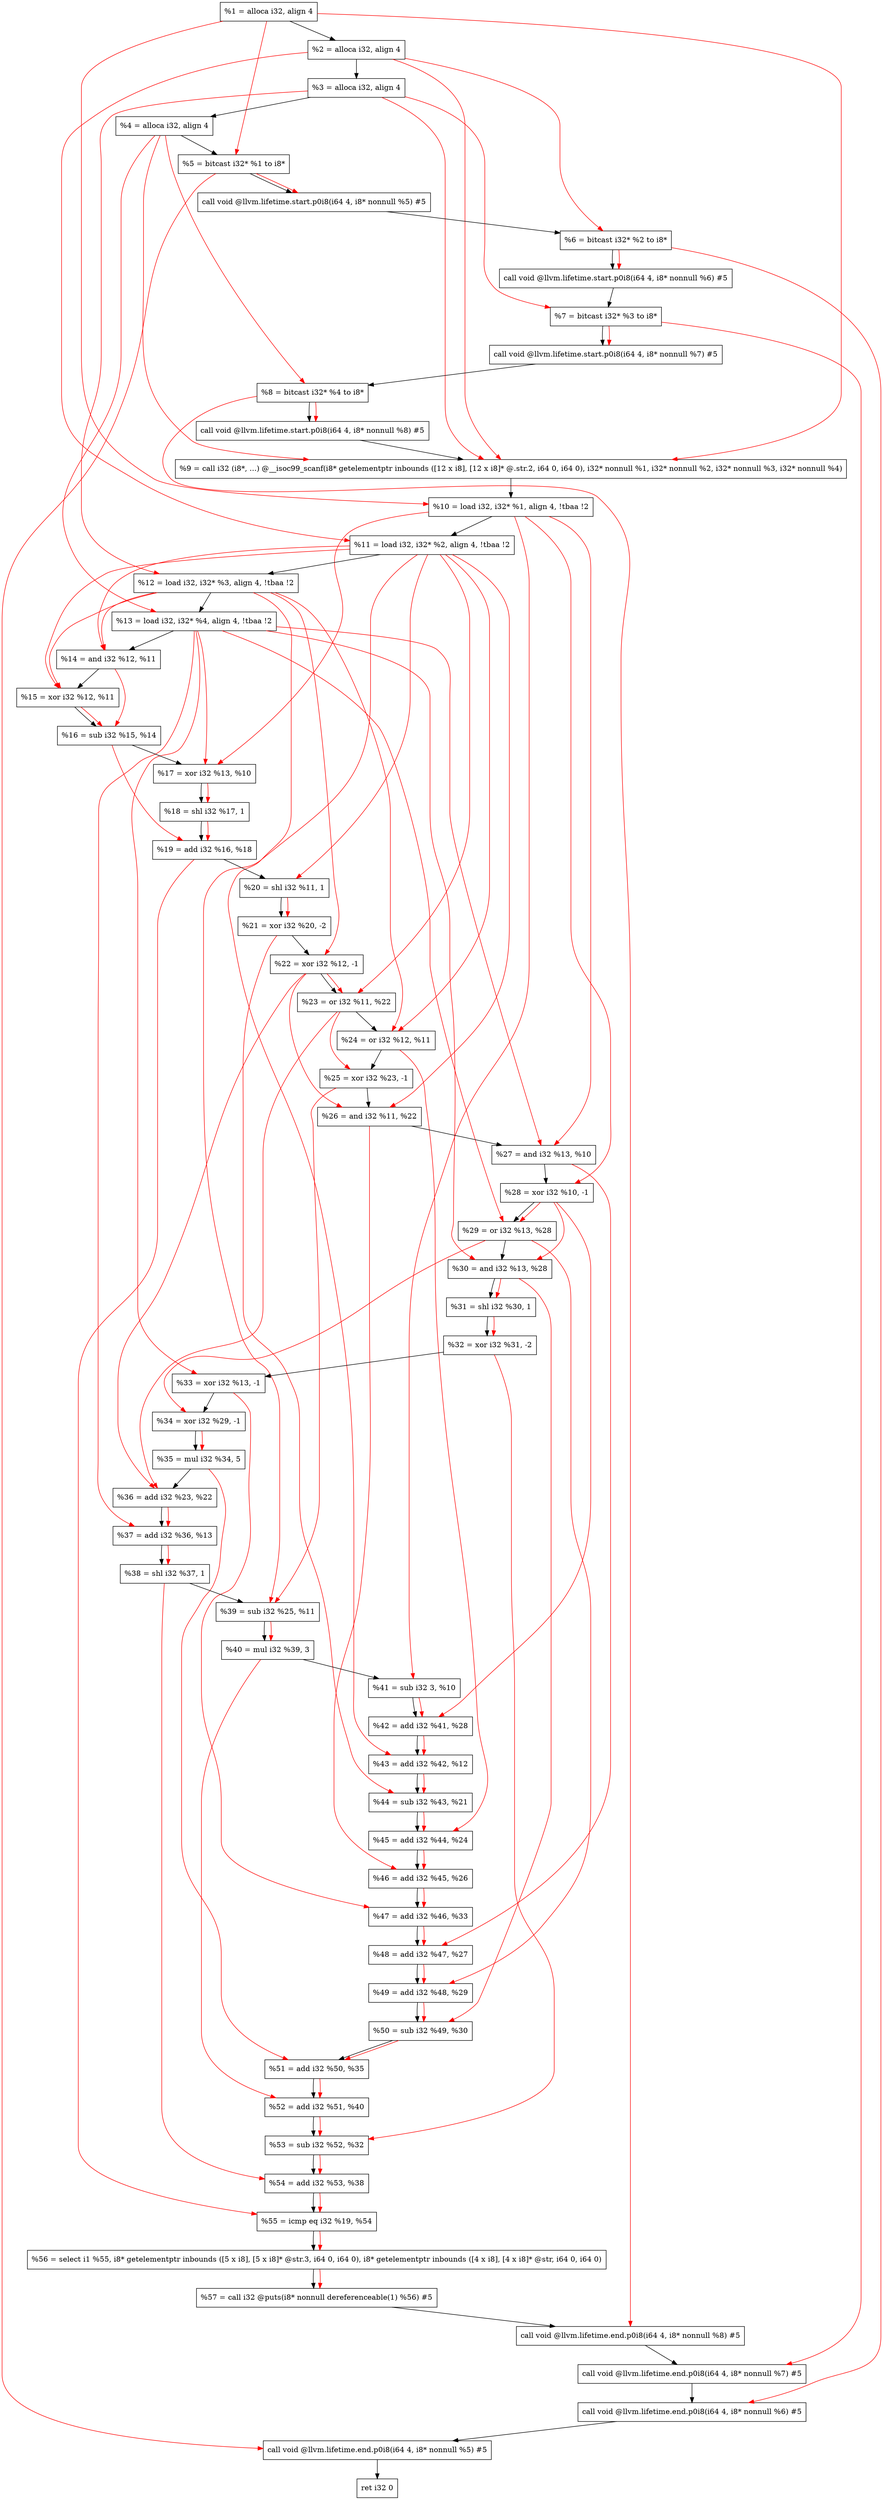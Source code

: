digraph "DFG for'main' function" {
	Node0x1546cf8[shape=record, label="  %1 = alloca i32, align 4"];
	Node0x1546d78[shape=record, label="  %2 = alloca i32, align 4"];
	Node0x1546e08[shape=record, label="  %3 = alloca i32, align 4"];
	Node0x1546e68[shape=record, label="  %4 = alloca i32, align 4"];
	Node0x1546f18[shape=record, label="  %5 = bitcast i32* %1 to i8*"];
	Node0x1547348[shape=record, label="  call void @llvm.lifetime.start.p0i8(i64 4, i8* nonnull %5) #5"];
	Node0x1547428[shape=record, label="  %6 = bitcast i32* %2 to i8*"];
	Node0x1547528[shape=record, label="  call void @llvm.lifetime.start.p0i8(i64 4, i8* nonnull %6) #5"];
	Node0x15475e8[shape=record, label="  %7 = bitcast i32* %3 to i8*"];
	Node0x1547698[shape=record, label="  call void @llvm.lifetime.start.p0i8(i64 4, i8* nonnull %7) #5"];
	Node0x1547758[shape=record, label="  %8 = bitcast i32* %4 to i8*"];
	Node0x1547808[shape=record, label="  call void @llvm.lifetime.start.p0i8(i64 4, i8* nonnull %8) #5"];
	Node0x1541ba0[shape=record, label="  %9 = call i32 (i8*, ...) @__isoc99_scanf(i8* getelementptr inbounds ([12 x i8], [12 x i8]* @.str.2, i64 0, i64 0), i32* nonnull %1, i32* nonnull %2, i32* nonnull %3, i32* nonnull %4)"];
	Node0x1547a08[shape=record, label="  %10 = load i32, i32* %1, align 4, !tbaa !2"];
	Node0x1548978[shape=record, label="  %11 = load i32, i32* %2, align 4, !tbaa !2"];
	Node0x1548fe8[shape=record, label="  %12 = load i32, i32* %3, align 4, !tbaa !2"];
	Node0x1549048[shape=record, label="  %13 = load i32, i32* %4, align 4, !tbaa !2"];
	Node0x15490c0[shape=record, label="  %14 = and i32 %12, %11"];
	Node0x1549130[shape=record, label="  %15 = xor i32 %12, %11"];
	Node0x15491a0[shape=record, label="  %16 = sub i32 %15, %14"];
	Node0x1549210[shape=record, label="  %17 = xor i32 %13, %10"];
	Node0x1549280[shape=record, label="  %18 = shl i32 %17, 1"];
	Node0x15492f0[shape=record, label="  %19 = add i32 %16, %18"];
	Node0x1549360[shape=record, label="  %20 = shl i32 %11, 1"];
	Node0x15493d0[shape=record, label="  %21 = xor i32 %20, -2"];
	Node0x1549440[shape=record, label="  %22 = xor i32 %12, -1"];
	Node0x15494b0[shape=record, label="  %23 = or i32 %11, %22"];
	Node0x1549520[shape=record, label="  %24 = or i32 %12, %11"];
	Node0x1549590[shape=record, label="  %25 = xor i32 %23, -1"];
	Node0x1549600[shape=record, label="  %26 = and i32 %11, %22"];
	Node0x1549670[shape=record, label="  %27 = and i32 %13, %10"];
	Node0x15496e0[shape=record, label="  %28 = xor i32 %10, -1"];
	Node0x1549750[shape=record, label="  %29 = or i32 %13, %28"];
	Node0x15497c0[shape=record, label="  %30 = and i32 %13, %28"];
	Node0x1549830[shape=record, label="  %31 = shl i32 %30, 1"];
	Node0x15498a0[shape=record, label="  %32 = xor i32 %31, -2"];
	Node0x1549910[shape=record, label="  %33 = xor i32 %13, -1"];
	Node0x1549980[shape=record, label="  %34 = xor i32 %29, -1"];
	Node0x15499f0[shape=record, label="  %35 = mul i32 %34, 5"];
	Node0x1549a60[shape=record, label="  %36 = add i32 %23, %22"];
	Node0x1549ad0[shape=record, label="  %37 = add i32 %36, %13"];
	Node0x1549b40[shape=record, label="  %38 = shl i32 %37, 1"];
	Node0x1549bb0[shape=record, label="  %39 = sub i32 %25, %11"];
	Node0x1549c20[shape=record, label="  %40 = mul i32 %39, 3"];
	Node0x1549c90[shape=record, label="  %41 = sub i32 3, %10"];
	Node0x1549d00[shape=record, label="  %42 = add i32 %41, %28"];
	Node0x1549d70[shape=record, label="  %43 = add i32 %42, %12"];
	Node0x1549de0[shape=record, label="  %44 = sub i32 %43, %21"];
	Node0x1549e50[shape=record, label="  %45 = add i32 %44, %24"];
	Node0x1549ec0[shape=record, label="  %46 = add i32 %45, %26"];
	Node0x1549f30[shape=record, label="  %47 = add i32 %46, %33"];
	Node0x1549fa0[shape=record, label="  %48 = add i32 %47, %27"];
	Node0x154a010[shape=record, label="  %49 = add i32 %48, %29"];
	Node0x154a080[shape=record, label="  %50 = sub i32 %49, %30"];
	Node0x154a0f0[shape=record, label="  %51 = add i32 %50, %35"];
	Node0x154a160[shape=record, label="  %52 = add i32 %51, %40"];
	Node0x154a1d0[shape=record, label="  %53 = sub i32 %52, %32"];
	Node0x154a240[shape=record, label="  %54 = add i32 %53, %38"];
	Node0x154a2b0[shape=record, label="  %55 = icmp eq i32 %19, %54"];
	Node0x14e68b8[shape=record, label="  %56 = select i1 %55, i8* getelementptr inbounds ([5 x i8], [5 x i8]* @str.3, i64 0, i64 0), i8* getelementptr inbounds ([4 x i8], [4 x i8]* @str, i64 0, i64 0)"];
	Node0x154a340[shape=record, label="  %57 = call i32 @puts(i8* nonnull dereferenceable(1) %56) #5"];
	Node0x154a5e8[shape=record, label="  call void @llvm.lifetime.end.p0i8(i64 4, i8* nonnull %8) #5"];
	Node0x154a748[shape=record, label="  call void @llvm.lifetime.end.p0i8(i64 4, i8* nonnull %7) #5"];
	Node0x154a858[shape=record, label="  call void @llvm.lifetime.end.p0i8(i64 4, i8* nonnull %6) #5"];
	Node0x154a968[shape=record, label="  call void @llvm.lifetime.end.p0i8(i64 4, i8* nonnull %5) #5"];
	Node0x154aa28[shape=record, label="  ret i32 0"];
	Node0x1546cf8 -> Node0x1546d78;
	Node0x1546d78 -> Node0x1546e08;
	Node0x1546e08 -> Node0x1546e68;
	Node0x1546e68 -> Node0x1546f18;
	Node0x1546f18 -> Node0x1547348;
	Node0x1547348 -> Node0x1547428;
	Node0x1547428 -> Node0x1547528;
	Node0x1547528 -> Node0x15475e8;
	Node0x15475e8 -> Node0x1547698;
	Node0x1547698 -> Node0x1547758;
	Node0x1547758 -> Node0x1547808;
	Node0x1547808 -> Node0x1541ba0;
	Node0x1541ba0 -> Node0x1547a08;
	Node0x1547a08 -> Node0x1548978;
	Node0x1548978 -> Node0x1548fe8;
	Node0x1548fe8 -> Node0x1549048;
	Node0x1549048 -> Node0x15490c0;
	Node0x15490c0 -> Node0x1549130;
	Node0x1549130 -> Node0x15491a0;
	Node0x15491a0 -> Node0x1549210;
	Node0x1549210 -> Node0x1549280;
	Node0x1549280 -> Node0x15492f0;
	Node0x15492f0 -> Node0x1549360;
	Node0x1549360 -> Node0x15493d0;
	Node0x15493d0 -> Node0x1549440;
	Node0x1549440 -> Node0x15494b0;
	Node0x15494b0 -> Node0x1549520;
	Node0x1549520 -> Node0x1549590;
	Node0x1549590 -> Node0x1549600;
	Node0x1549600 -> Node0x1549670;
	Node0x1549670 -> Node0x15496e0;
	Node0x15496e0 -> Node0x1549750;
	Node0x1549750 -> Node0x15497c0;
	Node0x15497c0 -> Node0x1549830;
	Node0x1549830 -> Node0x15498a0;
	Node0x15498a0 -> Node0x1549910;
	Node0x1549910 -> Node0x1549980;
	Node0x1549980 -> Node0x15499f0;
	Node0x15499f0 -> Node0x1549a60;
	Node0x1549a60 -> Node0x1549ad0;
	Node0x1549ad0 -> Node0x1549b40;
	Node0x1549b40 -> Node0x1549bb0;
	Node0x1549bb0 -> Node0x1549c20;
	Node0x1549c20 -> Node0x1549c90;
	Node0x1549c90 -> Node0x1549d00;
	Node0x1549d00 -> Node0x1549d70;
	Node0x1549d70 -> Node0x1549de0;
	Node0x1549de0 -> Node0x1549e50;
	Node0x1549e50 -> Node0x1549ec0;
	Node0x1549ec0 -> Node0x1549f30;
	Node0x1549f30 -> Node0x1549fa0;
	Node0x1549fa0 -> Node0x154a010;
	Node0x154a010 -> Node0x154a080;
	Node0x154a080 -> Node0x154a0f0;
	Node0x154a0f0 -> Node0x154a160;
	Node0x154a160 -> Node0x154a1d0;
	Node0x154a1d0 -> Node0x154a240;
	Node0x154a240 -> Node0x154a2b0;
	Node0x154a2b0 -> Node0x14e68b8;
	Node0x14e68b8 -> Node0x154a340;
	Node0x154a340 -> Node0x154a5e8;
	Node0x154a5e8 -> Node0x154a748;
	Node0x154a748 -> Node0x154a858;
	Node0x154a858 -> Node0x154a968;
	Node0x154a968 -> Node0x154aa28;
edge [color=red]
	Node0x1546cf8 -> Node0x1546f18;
	Node0x1546f18 -> Node0x1547348;
	Node0x1546d78 -> Node0x1547428;
	Node0x1547428 -> Node0x1547528;
	Node0x1546e08 -> Node0x15475e8;
	Node0x15475e8 -> Node0x1547698;
	Node0x1546e68 -> Node0x1547758;
	Node0x1547758 -> Node0x1547808;
	Node0x1546cf8 -> Node0x1541ba0;
	Node0x1546d78 -> Node0x1541ba0;
	Node0x1546e08 -> Node0x1541ba0;
	Node0x1546e68 -> Node0x1541ba0;
	Node0x1546cf8 -> Node0x1547a08;
	Node0x1546d78 -> Node0x1548978;
	Node0x1546e08 -> Node0x1548fe8;
	Node0x1546e68 -> Node0x1549048;
	Node0x1548fe8 -> Node0x15490c0;
	Node0x1548978 -> Node0x15490c0;
	Node0x1548fe8 -> Node0x1549130;
	Node0x1548978 -> Node0x1549130;
	Node0x1549130 -> Node0x15491a0;
	Node0x15490c0 -> Node0x15491a0;
	Node0x1549048 -> Node0x1549210;
	Node0x1547a08 -> Node0x1549210;
	Node0x1549210 -> Node0x1549280;
	Node0x15491a0 -> Node0x15492f0;
	Node0x1549280 -> Node0x15492f0;
	Node0x1548978 -> Node0x1549360;
	Node0x1549360 -> Node0x15493d0;
	Node0x1548fe8 -> Node0x1549440;
	Node0x1548978 -> Node0x15494b0;
	Node0x1549440 -> Node0x15494b0;
	Node0x1548fe8 -> Node0x1549520;
	Node0x1548978 -> Node0x1549520;
	Node0x15494b0 -> Node0x1549590;
	Node0x1548978 -> Node0x1549600;
	Node0x1549440 -> Node0x1549600;
	Node0x1549048 -> Node0x1549670;
	Node0x1547a08 -> Node0x1549670;
	Node0x1547a08 -> Node0x15496e0;
	Node0x1549048 -> Node0x1549750;
	Node0x15496e0 -> Node0x1549750;
	Node0x1549048 -> Node0x15497c0;
	Node0x15496e0 -> Node0x15497c0;
	Node0x15497c0 -> Node0x1549830;
	Node0x1549830 -> Node0x15498a0;
	Node0x1549048 -> Node0x1549910;
	Node0x1549750 -> Node0x1549980;
	Node0x1549980 -> Node0x15499f0;
	Node0x15494b0 -> Node0x1549a60;
	Node0x1549440 -> Node0x1549a60;
	Node0x1549a60 -> Node0x1549ad0;
	Node0x1549048 -> Node0x1549ad0;
	Node0x1549ad0 -> Node0x1549b40;
	Node0x1549590 -> Node0x1549bb0;
	Node0x1548978 -> Node0x1549bb0;
	Node0x1549bb0 -> Node0x1549c20;
	Node0x1547a08 -> Node0x1549c90;
	Node0x1549c90 -> Node0x1549d00;
	Node0x15496e0 -> Node0x1549d00;
	Node0x1549d00 -> Node0x1549d70;
	Node0x1548fe8 -> Node0x1549d70;
	Node0x1549d70 -> Node0x1549de0;
	Node0x15493d0 -> Node0x1549de0;
	Node0x1549de0 -> Node0x1549e50;
	Node0x1549520 -> Node0x1549e50;
	Node0x1549e50 -> Node0x1549ec0;
	Node0x1549600 -> Node0x1549ec0;
	Node0x1549ec0 -> Node0x1549f30;
	Node0x1549910 -> Node0x1549f30;
	Node0x1549f30 -> Node0x1549fa0;
	Node0x1549670 -> Node0x1549fa0;
	Node0x1549fa0 -> Node0x154a010;
	Node0x1549750 -> Node0x154a010;
	Node0x154a010 -> Node0x154a080;
	Node0x15497c0 -> Node0x154a080;
	Node0x154a080 -> Node0x154a0f0;
	Node0x15499f0 -> Node0x154a0f0;
	Node0x154a0f0 -> Node0x154a160;
	Node0x1549c20 -> Node0x154a160;
	Node0x154a160 -> Node0x154a1d0;
	Node0x15498a0 -> Node0x154a1d0;
	Node0x154a1d0 -> Node0x154a240;
	Node0x1549b40 -> Node0x154a240;
	Node0x15492f0 -> Node0x154a2b0;
	Node0x154a240 -> Node0x154a2b0;
	Node0x154a2b0 -> Node0x14e68b8;
	Node0x14e68b8 -> Node0x154a340;
	Node0x1547758 -> Node0x154a5e8;
	Node0x15475e8 -> Node0x154a748;
	Node0x1547428 -> Node0x154a858;
	Node0x1546f18 -> Node0x154a968;
}
